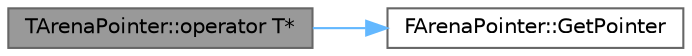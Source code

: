 digraph "TArenaPointer::operator T*"
{
 // INTERACTIVE_SVG=YES
 // LATEX_PDF_SIZE
  bgcolor="transparent";
  edge [fontname=Helvetica,fontsize=10,labelfontname=Helvetica,labelfontsize=10];
  node [fontname=Helvetica,fontsize=10,shape=box,height=0.2,width=0.4];
  rankdir="LR";
  Node1 [id="Node000001",label="TArenaPointer::operator T*",height=0.2,width=0.4,color="gray40", fillcolor="grey60", style="filled", fontcolor="black",tooltip=" "];
  Node1 -> Node2 [id="edge1_Node000001_Node000002",color="steelblue1",style="solid",tooltip=" "];
  Node2 [id="Node000002",label="FArenaPointer::GetPointer",height=0.2,width=0.4,color="grey40", fillcolor="white", style="filled",URL="$db/d58/classFArenaPointer.html#ae85e2a5cadff64edf7ce1e13ecb70130",tooltip=" "];
}
